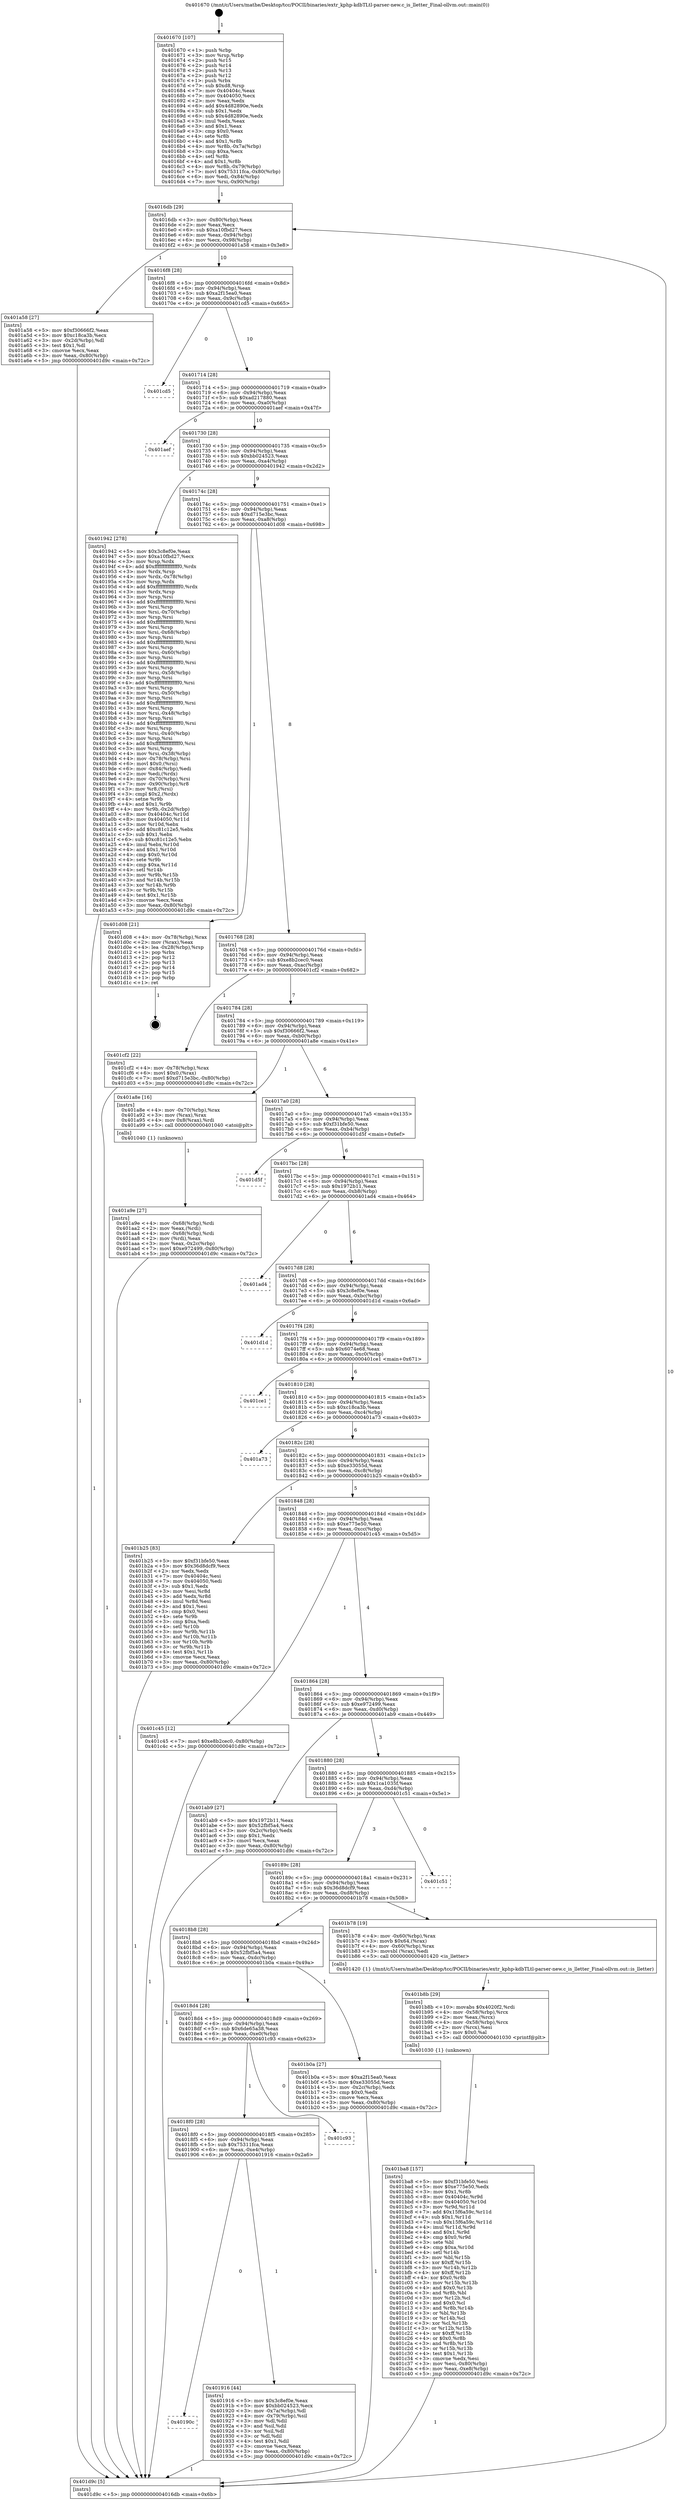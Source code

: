 digraph "0x401670" {
  label = "0x401670 (/mnt/c/Users/mathe/Desktop/tcc/POCII/binaries/extr_kphp-kdbTLtl-parser-new.c_is_lletter_Final-ollvm.out::main(0))"
  labelloc = "t"
  node[shape=record]

  Entry [label="",width=0.3,height=0.3,shape=circle,fillcolor=black,style=filled]
  "0x4016db" [label="{
     0x4016db [29]\l
     | [instrs]\l
     &nbsp;&nbsp;0x4016db \<+3\>: mov -0x80(%rbp),%eax\l
     &nbsp;&nbsp;0x4016de \<+2\>: mov %eax,%ecx\l
     &nbsp;&nbsp;0x4016e0 \<+6\>: sub $0xa10fbd27,%ecx\l
     &nbsp;&nbsp;0x4016e6 \<+6\>: mov %eax,-0x94(%rbp)\l
     &nbsp;&nbsp;0x4016ec \<+6\>: mov %ecx,-0x98(%rbp)\l
     &nbsp;&nbsp;0x4016f2 \<+6\>: je 0000000000401a58 \<main+0x3e8\>\l
  }"]
  "0x401a58" [label="{
     0x401a58 [27]\l
     | [instrs]\l
     &nbsp;&nbsp;0x401a58 \<+5\>: mov $0xf30666f2,%eax\l
     &nbsp;&nbsp;0x401a5d \<+5\>: mov $0xc18ca3b,%ecx\l
     &nbsp;&nbsp;0x401a62 \<+3\>: mov -0x2d(%rbp),%dl\l
     &nbsp;&nbsp;0x401a65 \<+3\>: test $0x1,%dl\l
     &nbsp;&nbsp;0x401a68 \<+3\>: cmovne %ecx,%eax\l
     &nbsp;&nbsp;0x401a6b \<+3\>: mov %eax,-0x80(%rbp)\l
     &nbsp;&nbsp;0x401a6e \<+5\>: jmp 0000000000401d9c \<main+0x72c\>\l
  }"]
  "0x4016f8" [label="{
     0x4016f8 [28]\l
     | [instrs]\l
     &nbsp;&nbsp;0x4016f8 \<+5\>: jmp 00000000004016fd \<main+0x8d\>\l
     &nbsp;&nbsp;0x4016fd \<+6\>: mov -0x94(%rbp),%eax\l
     &nbsp;&nbsp;0x401703 \<+5\>: sub $0xa2f15ea0,%eax\l
     &nbsp;&nbsp;0x401708 \<+6\>: mov %eax,-0x9c(%rbp)\l
     &nbsp;&nbsp;0x40170e \<+6\>: je 0000000000401cd5 \<main+0x665\>\l
  }"]
  Exit [label="",width=0.3,height=0.3,shape=circle,fillcolor=black,style=filled,peripheries=2]
  "0x401cd5" [label="{
     0x401cd5\l
  }", style=dashed]
  "0x401714" [label="{
     0x401714 [28]\l
     | [instrs]\l
     &nbsp;&nbsp;0x401714 \<+5\>: jmp 0000000000401719 \<main+0xa9\>\l
     &nbsp;&nbsp;0x401719 \<+6\>: mov -0x94(%rbp),%eax\l
     &nbsp;&nbsp;0x40171f \<+5\>: sub $0xad217880,%eax\l
     &nbsp;&nbsp;0x401724 \<+6\>: mov %eax,-0xa0(%rbp)\l
     &nbsp;&nbsp;0x40172a \<+6\>: je 0000000000401aef \<main+0x47f\>\l
  }"]
  "0x401ba8" [label="{
     0x401ba8 [157]\l
     | [instrs]\l
     &nbsp;&nbsp;0x401ba8 \<+5\>: mov $0xf31bfe50,%esi\l
     &nbsp;&nbsp;0x401bad \<+5\>: mov $0xe775e50,%edx\l
     &nbsp;&nbsp;0x401bb2 \<+3\>: mov $0x1,%r8b\l
     &nbsp;&nbsp;0x401bb5 \<+8\>: mov 0x40404c,%r9d\l
     &nbsp;&nbsp;0x401bbd \<+8\>: mov 0x404050,%r10d\l
     &nbsp;&nbsp;0x401bc5 \<+3\>: mov %r9d,%r11d\l
     &nbsp;&nbsp;0x401bc8 \<+7\>: add $0x15f6a59c,%r11d\l
     &nbsp;&nbsp;0x401bcf \<+4\>: sub $0x1,%r11d\l
     &nbsp;&nbsp;0x401bd3 \<+7\>: sub $0x15f6a59c,%r11d\l
     &nbsp;&nbsp;0x401bda \<+4\>: imul %r11d,%r9d\l
     &nbsp;&nbsp;0x401bde \<+4\>: and $0x1,%r9d\l
     &nbsp;&nbsp;0x401be2 \<+4\>: cmp $0x0,%r9d\l
     &nbsp;&nbsp;0x401be6 \<+3\>: sete %bl\l
     &nbsp;&nbsp;0x401be9 \<+4\>: cmp $0xa,%r10d\l
     &nbsp;&nbsp;0x401bed \<+4\>: setl %r14b\l
     &nbsp;&nbsp;0x401bf1 \<+3\>: mov %bl,%r15b\l
     &nbsp;&nbsp;0x401bf4 \<+4\>: xor $0xff,%r15b\l
     &nbsp;&nbsp;0x401bf8 \<+3\>: mov %r14b,%r12b\l
     &nbsp;&nbsp;0x401bfb \<+4\>: xor $0xff,%r12b\l
     &nbsp;&nbsp;0x401bff \<+4\>: xor $0x0,%r8b\l
     &nbsp;&nbsp;0x401c03 \<+3\>: mov %r15b,%r13b\l
     &nbsp;&nbsp;0x401c06 \<+4\>: and $0x0,%r13b\l
     &nbsp;&nbsp;0x401c0a \<+3\>: and %r8b,%bl\l
     &nbsp;&nbsp;0x401c0d \<+3\>: mov %r12b,%cl\l
     &nbsp;&nbsp;0x401c10 \<+3\>: and $0x0,%cl\l
     &nbsp;&nbsp;0x401c13 \<+3\>: and %r8b,%r14b\l
     &nbsp;&nbsp;0x401c16 \<+3\>: or %bl,%r13b\l
     &nbsp;&nbsp;0x401c19 \<+3\>: or %r14b,%cl\l
     &nbsp;&nbsp;0x401c1c \<+3\>: xor %cl,%r13b\l
     &nbsp;&nbsp;0x401c1f \<+3\>: or %r12b,%r15b\l
     &nbsp;&nbsp;0x401c22 \<+4\>: xor $0xff,%r15b\l
     &nbsp;&nbsp;0x401c26 \<+4\>: or $0x0,%r8b\l
     &nbsp;&nbsp;0x401c2a \<+3\>: and %r8b,%r15b\l
     &nbsp;&nbsp;0x401c2d \<+3\>: or %r15b,%r13b\l
     &nbsp;&nbsp;0x401c30 \<+4\>: test $0x1,%r13b\l
     &nbsp;&nbsp;0x401c34 \<+3\>: cmovne %edx,%esi\l
     &nbsp;&nbsp;0x401c37 \<+3\>: mov %esi,-0x80(%rbp)\l
     &nbsp;&nbsp;0x401c3a \<+6\>: mov %eax,-0xe8(%rbp)\l
     &nbsp;&nbsp;0x401c40 \<+5\>: jmp 0000000000401d9c \<main+0x72c\>\l
  }"]
  "0x401aef" [label="{
     0x401aef\l
  }", style=dashed]
  "0x401730" [label="{
     0x401730 [28]\l
     | [instrs]\l
     &nbsp;&nbsp;0x401730 \<+5\>: jmp 0000000000401735 \<main+0xc5\>\l
     &nbsp;&nbsp;0x401735 \<+6\>: mov -0x94(%rbp),%eax\l
     &nbsp;&nbsp;0x40173b \<+5\>: sub $0xbb024523,%eax\l
     &nbsp;&nbsp;0x401740 \<+6\>: mov %eax,-0xa4(%rbp)\l
     &nbsp;&nbsp;0x401746 \<+6\>: je 0000000000401942 \<main+0x2d2\>\l
  }"]
  "0x401b8b" [label="{
     0x401b8b [29]\l
     | [instrs]\l
     &nbsp;&nbsp;0x401b8b \<+10\>: movabs $0x4020f2,%rdi\l
     &nbsp;&nbsp;0x401b95 \<+4\>: mov -0x58(%rbp),%rcx\l
     &nbsp;&nbsp;0x401b99 \<+2\>: mov %eax,(%rcx)\l
     &nbsp;&nbsp;0x401b9b \<+4\>: mov -0x58(%rbp),%rcx\l
     &nbsp;&nbsp;0x401b9f \<+2\>: mov (%rcx),%esi\l
     &nbsp;&nbsp;0x401ba1 \<+2\>: mov $0x0,%al\l
     &nbsp;&nbsp;0x401ba3 \<+5\>: call 0000000000401030 \<printf@plt\>\l
     | [calls]\l
     &nbsp;&nbsp;0x401030 \{1\} (unknown)\l
  }"]
  "0x401942" [label="{
     0x401942 [278]\l
     | [instrs]\l
     &nbsp;&nbsp;0x401942 \<+5\>: mov $0x3c8ef0e,%eax\l
     &nbsp;&nbsp;0x401947 \<+5\>: mov $0xa10fbd27,%ecx\l
     &nbsp;&nbsp;0x40194c \<+3\>: mov %rsp,%rdx\l
     &nbsp;&nbsp;0x40194f \<+4\>: add $0xfffffffffffffff0,%rdx\l
     &nbsp;&nbsp;0x401953 \<+3\>: mov %rdx,%rsp\l
     &nbsp;&nbsp;0x401956 \<+4\>: mov %rdx,-0x78(%rbp)\l
     &nbsp;&nbsp;0x40195a \<+3\>: mov %rsp,%rdx\l
     &nbsp;&nbsp;0x40195d \<+4\>: add $0xfffffffffffffff0,%rdx\l
     &nbsp;&nbsp;0x401961 \<+3\>: mov %rdx,%rsp\l
     &nbsp;&nbsp;0x401964 \<+3\>: mov %rsp,%rsi\l
     &nbsp;&nbsp;0x401967 \<+4\>: add $0xfffffffffffffff0,%rsi\l
     &nbsp;&nbsp;0x40196b \<+3\>: mov %rsi,%rsp\l
     &nbsp;&nbsp;0x40196e \<+4\>: mov %rsi,-0x70(%rbp)\l
     &nbsp;&nbsp;0x401972 \<+3\>: mov %rsp,%rsi\l
     &nbsp;&nbsp;0x401975 \<+4\>: add $0xfffffffffffffff0,%rsi\l
     &nbsp;&nbsp;0x401979 \<+3\>: mov %rsi,%rsp\l
     &nbsp;&nbsp;0x40197c \<+4\>: mov %rsi,-0x68(%rbp)\l
     &nbsp;&nbsp;0x401980 \<+3\>: mov %rsp,%rsi\l
     &nbsp;&nbsp;0x401983 \<+4\>: add $0xfffffffffffffff0,%rsi\l
     &nbsp;&nbsp;0x401987 \<+3\>: mov %rsi,%rsp\l
     &nbsp;&nbsp;0x40198a \<+4\>: mov %rsi,-0x60(%rbp)\l
     &nbsp;&nbsp;0x40198e \<+3\>: mov %rsp,%rsi\l
     &nbsp;&nbsp;0x401991 \<+4\>: add $0xfffffffffffffff0,%rsi\l
     &nbsp;&nbsp;0x401995 \<+3\>: mov %rsi,%rsp\l
     &nbsp;&nbsp;0x401998 \<+4\>: mov %rsi,-0x58(%rbp)\l
     &nbsp;&nbsp;0x40199c \<+3\>: mov %rsp,%rsi\l
     &nbsp;&nbsp;0x40199f \<+4\>: add $0xfffffffffffffff0,%rsi\l
     &nbsp;&nbsp;0x4019a3 \<+3\>: mov %rsi,%rsp\l
     &nbsp;&nbsp;0x4019a6 \<+4\>: mov %rsi,-0x50(%rbp)\l
     &nbsp;&nbsp;0x4019aa \<+3\>: mov %rsp,%rsi\l
     &nbsp;&nbsp;0x4019ad \<+4\>: add $0xfffffffffffffff0,%rsi\l
     &nbsp;&nbsp;0x4019b1 \<+3\>: mov %rsi,%rsp\l
     &nbsp;&nbsp;0x4019b4 \<+4\>: mov %rsi,-0x48(%rbp)\l
     &nbsp;&nbsp;0x4019b8 \<+3\>: mov %rsp,%rsi\l
     &nbsp;&nbsp;0x4019bb \<+4\>: add $0xfffffffffffffff0,%rsi\l
     &nbsp;&nbsp;0x4019bf \<+3\>: mov %rsi,%rsp\l
     &nbsp;&nbsp;0x4019c2 \<+4\>: mov %rsi,-0x40(%rbp)\l
     &nbsp;&nbsp;0x4019c6 \<+3\>: mov %rsp,%rsi\l
     &nbsp;&nbsp;0x4019c9 \<+4\>: add $0xfffffffffffffff0,%rsi\l
     &nbsp;&nbsp;0x4019cd \<+3\>: mov %rsi,%rsp\l
     &nbsp;&nbsp;0x4019d0 \<+4\>: mov %rsi,-0x38(%rbp)\l
     &nbsp;&nbsp;0x4019d4 \<+4\>: mov -0x78(%rbp),%rsi\l
     &nbsp;&nbsp;0x4019d8 \<+6\>: movl $0x0,(%rsi)\l
     &nbsp;&nbsp;0x4019de \<+6\>: mov -0x84(%rbp),%edi\l
     &nbsp;&nbsp;0x4019e4 \<+2\>: mov %edi,(%rdx)\l
     &nbsp;&nbsp;0x4019e6 \<+4\>: mov -0x70(%rbp),%rsi\l
     &nbsp;&nbsp;0x4019ea \<+7\>: mov -0x90(%rbp),%r8\l
     &nbsp;&nbsp;0x4019f1 \<+3\>: mov %r8,(%rsi)\l
     &nbsp;&nbsp;0x4019f4 \<+3\>: cmpl $0x2,(%rdx)\l
     &nbsp;&nbsp;0x4019f7 \<+4\>: setne %r9b\l
     &nbsp;&nbsp;0x4019fb \<+4\>: and $0x1,%r9b\l
     &nbsp;&nbsp;0x4019ff \<+4\>: mov %r9b,-0x2d(%rbp)\l
     &nbsp;&nbsp;0x401a03 \<+8\>: mov 0x40404c,%r10d\l
     &nbsp;&nbsp;0x401a0b \<+8\>: mov 0x404050,%r11d\l
     &nbsp;&nbsp;0x401a13 \<+3\>: mov %r10d,%ebx\l
     &nbsp;&nbsp;0x401a16 \<+6\>: add $0xc81c12e5,%ebx\l
     &nbsp;&nbsp;0x401a1c \<+3\>: sub $0x1,%ebx\l
     &nbsp;&nbsp;0x401a1f \<+6\>: sub $0xc81c12e5,%ebx\l
     &nbsp;&nbsp;0x401a25 \<+4\>: imul %ebx,%r10d\l
     &nbsp;&nbsp;0x401a29 \<+4\>: and $0x1,%r10d\l
     &nbsp;&nbsp;0x401a2d \<+4\>: cmp $0x0,%r10d\l
     &nbsp;&nbsp;0x401a31 \<+4\>: sete %r9b\l
     &nbsp;&nbsp;0x401a35 \<+4\>: cmp $0xa,%r11d\l
     &nbsp;&nbsp;0x401a39 \<+4\>: setl %r14b\l
     &nbsp;&nbsp;0x401a3d \<+3\>: mov %r9b,%r15b\l
     &nbsp;&nbsp;0x401a40 \<+3\>: and %r14b,%r15b\l
     &nbsp;&nbsp;0x401a43 \<+3\>: xor %r14b,%r9b\l
     &nbsp;&nbsp;0x401a46 \<+3\>: or %r9b,%r15b\l
     &nbsp;&nbsp;0x401a49 \<+4\>: test $0x1,%r15b\l
     &nbsp;&nbsp;0x401a4d \<+3\>: cmovne %ecx,%eax\l
     &nbsp;&nbsp;0x401a50 \<+3\>: mov %eax,-0x80(%rbp)\l
     &nbsp;&nbsp;0x401a53 \<+5\>: jmp 0000000000401d9c \<main+0x72c\>\l
  }"]
  "0x40174c" [label="{
     0x40174c [28]\l
     | [instrs]\l
     &nbsp;&nbsp;0x40174c \<+5\>: jmp 0000000000401751 \<main+0xe1\>\l
     &nbsp;&nbsp;0x401751 \<+6\>: mov -0x94(%rbp),%eax\l
     &nbsp;&nbsp;0x401757 \<+5\>: sub $0xd715e3bc,%eax\l
     &nbsp;&nbsp;0x40175c \<+6\>: mov %eax,-0xa8(%rbp)\l
     &nbsp;&nbsp;0x401762 \<+6\>: je 0000000000401d08 \<main+0x698\>\l
  }"]
  "0x401a9e" [label="{
     0x401a9e [27]\l
     | [instrs]\l
     &nbsp;&nbsp;0x401a9e \<+4\>: mov -0x68(%rbp),%rdi\l
     &nbsp;&nbsp;0x401aa2 \<+2\>: mov %eax,(%rdi)\l
     &nbsp;&nbsp;0x401aa4 \<+4\>: mov -0x68(%rbp),%rdi\l
     &nbsp;&nbsp;0x401aa8 \<+2\>: mov (%rdi),%eax\l
     &nbsp;&nbsp;0x401aaa \<+3\>: mov %eax,-0x2c(%rbp)\l
     &nbsp;&nbsp;0x401aad \<+7\>: movl $0xe972499,-0x80(%rbp)\l
     &nbsp;&nbsp;0x401ab4 \<+5\>: jmp 0000000000401d9c \<main+0x72c\>\l
  }"]
  "0x401d08" [label="{
     0x401d08 [21]\l
     | [instrs]\l
     &nbsp;&nbsp;0x401d08 \<+4\>: mov -0x78(%rbp),%rax\l
     &nbsp;&nbsp;0x401d0c \<+2\>: mov (%rax),%eax\l
     &nbsp;&nbsp;0x401d0e \<+4\>: lea -0x28(%rbp),%rsp\l
     &nbsp;&nbsp;0x401d12 \<+1\>: pop %rbx\l
     &nbsp;&nbsp;0x401d13 \<+2\>: pop %r12\l
     &nbsp;&nbsp;0x401d15 \<+2\>: pop %r13\l
     &nbsp;&nbsp;0x401d17 \<+2\>: pop %r14\l
     &nbsp;&nbsp;0x401d19 \<+2\>: pop %r15\l
     &nbsp;&nbsp;0x401d1b \<+1\>: pop %rbp\l
     &nbsp;&nbsp;0x401d1c \<+1\>: ret\l
  }"]
  "0x401768" [label="{
     0x401768 [28]\l
     | [instrs]\l
     &nbsp;&nbsp;0x401768 \<+5\>: jmp 000000000040176d \<main+0xfd\>\l
     &nbsp;&nbsp;0x40176d \<+6\>: mov -0x94(%rbp),%eax\l
     &nbsp;&nbsp;0x401773 \<+5\>: sub $0xe8b2cec0,%eax\l
     &nbsp;&nbsp;0x401778 \<+6\>: mov %eax,-0xac(%rbp)\l
     &nbsp;&nbsp;0x40177e \<+6\>: je 0000000000401cf2 \<main+0x682\>\l
  }"]
  "0x401670" [label="{
     0x401670 [107]\l
     | [instrs]\l
     &nbsp;&nbsp;0x401670 \<+1\>: push %rbp\l
     &nbsp;&nbsp;0x401671 \<+3\>: mov %rsp,%rbp\l
     &nbsp;&nbsp;0x401674 \<+2\>: push %r15\l
     &nbsp;&nbsp;0x401676 \<+2\>: push %r14\l
     &nbsp;&nbsp;0x401678 \<+2\>: push %r13\l
     &nbsp;&nbsp;0x40167a \<+2\>: push %r12\l
     &nbsp;&nbsp;0x40167c \<+1\>: push %rbx\l
     &nbsp;&nbsp;0x40167d \<+7\>: sub $0xd8,%rsp\l
     &nbsp;&nbsp;0x401684 \<+7\>: mov 0x40404c,%eax\l
     &nbsp;&nbsp;0x40168b \<+7\>: mov 0x404050,%ecx\l
     &nbsp;&nbsp;0x401692 \<+2\>: mov %eax,%edx\l
     &nbsp;&nbsp;0x401694 \<+6\>: add $0x4d82890e,%edx\l
     &nbsp;&nbsp;0x40169a \<+3\>: sub $0x1,%edx\l
     &nbsp;&nbsp;0x40169d \<+6\>: sub $0x4d82890e,%edx\l
     &nbsp;&nbsp;0x4016a3 \<+3\>: imul %edx,%eax\l
     &nbsp;&nbsp;0x4016a6 \<+3\>: and $0x1,%eax\l
     &nbsp;&nbsp;0x4016a9 \<+3\>: cmp $0x0,%eax\l
     &nbsp;&nbsp;0x4016ac \<+4\>: sete %r8b\l
     &nbsp;&nbsp;0x4016b0 \<+4\>: and $0x1,%r8b\l
     &nbsp;&nbsp;0x4016b4 \<+4\>: mov %r8b,-0x7a(%rbp)\l
     &nbsp;&nbsp;0x4016b8 \<+3\>: cmp $0xa,%ecx\l
     &nbsp;&nbsp;0x4016bb \<+4\>: setl %r8b\l
     &nbsp;&nbsp;0x4016bf \<+4\>: and $0x1,%r8b\l
     &nbsp;&nbsp;0x4016c3 \<+4\>: mov %r8b,-0x79(%rbp)\l
     &nbsp;&nbsp;0x4016c7 \<+7\>: movl $0x75311fca,-0x80(%rbp)\l
     &nbsp;&nbsp;0x4016ce \<+6\>: mov %edi,-0x84(%rbp)\l
     &nbsp;&nbsp;0x4016d4 \<+7\>: mov %rsi,-0x90(%rbp)\l
  }"]
  "0x401cf2" [label="{
     0x401cf2 [22]\l
     | [instrs]\l
     &nbsp;&nbsp;0x401cf2 \<+4\>: mov -0x78(%rbp),%rax\l
     &nbsp;&nbsp;0x401cf6 \<+6\>: movl $0x0,(%rax)\l
     &nbsp;&nbsp;0x401cfc \<+7\>: movl $0xd715e3bc,-0x80(%rbp)\l
     &nbsp;&nbsp;0x401d03 \<+5\>: jmp 0000000000401d9c \<main+0x72c\>\l
  }"]
  "0x401784" [label="{
     0x401784 [28]\l
     | [instrs]\l
     &nbsp;&nbsp;0x401784 \<+5\>: jmp 0000000000401789 \<main+0x119\>\l
     &nbsp;&nbsp;0x401789 \<+6\>: mov -0x94(%rbp),%eax\l
     &nbsp;&nbsp;0x40178f \<+5\>: sub $0xf30666f2,%eax\l
     &nbsp;&nbsp;0x401794 \<+6\>: mov %eax,-0xb0(%rbp)\l
     &nbsp;&nbsp;0x40179a \<+6\>: je 0000000000401a8e \<main+0x41e\>\l
  }"]
  "0x401d9c" [label="{
     0x401d9c [5]\l
     | [instrs]\l
     &nbsp;&nbsp;0x401d9c \<+5\>: jmp 00000000004016db \<main+0x6b\>\l
  }"]
  "0x401a8e" [label="{
     0x401a8e [16]\l
     | [instrs]\l
     &nbsp;&nbsp;0x401a8e \<+4\>: mov -0x70(%rbp),%rax\l
     &nbsp;&nbsp;0x401a92 \<+3\>: mov (%rax),%rax\l
     &nbsp;&nbsp;0x401a95 \<+4\>: mov 0x8(%rax),%rdi\l
     &nbsp;&nbsp;0x401a99 \<+5\>: call 0000000000401040 \<atoi@plt\>\l
     | [calls]\l
     &nbsp;&nbsp;0x401040 \{1\} (unknown)\l
  }"]
  "0x4017a0" [label="{
     0x4017a0 [28]\l
     | [instrs]\l
     &nbsp;&nbsp;0x4017a0 \<+5\>: jmp 00000000004017a5 \<main+0x135\>\l
     &nbsp;&nbsp;0x4017a5 \<+6\>: mov -0x94(%rbp),%eax\l
     &nbsp;&nbsp;0x4017ab \<+5\>: sub $0xf31bfe50,%eax\l
     &nbsp;&nbsp;0x4017b0 \<+6\>: mov %eax,-0xb4(%rbp)\l
     &nbsp;&nbsp;0x4017b6 \<+6\>: je 0000000000401d5f \<main+0x6ef\>\l
  }"]
  "0x40190c" [label="{
     0x40190c\l
  }", style=dashed]
  "0x401d5f" [label="{
     0x401d5f\l
  }", style=dashed]
  "0x4017bc" [label="{
     0x4017bc [28]\l
     | [instrs]\l
     &nbsp;&nbsp;0x4017bc \<+5\>: jmp 00000000004017c1 \<main+0x151\>\l
     &nbsp;&nbsp;0x4017c1 \<+6\>: mov -0x94(%rbp),%eax\l
     &nbsp;&nbsp;0x4017c7 \<+5\>: sub $0x1972b11,%eax\l
     &nbsp;&nbsp;0x4017cc \<+6\>: mov %eax,-0xb8(%rbp)\l
     &nbsp;&nbsp;0x4017d2 \<+6\>: je 0000000000401ad4 \<main+0x464\>\l
  }"]
  "0x401916" [label="{
     0x401916 [44]\l
     | [instrs]\l
     &nbsp;&nbsp;0x401916 \<+5\>: mov $0x3c8ef0e,%eax\l
     &nbsp;&nbsp;0x40191b \<+5\>: mov $0xbb024523,%ecx\l
     &nbsp;&nbsp;0x401920 \<+3\>: mov -0x7a(%rbp),%dl\l
     &nbsp;&nbsp;0x401923 \<+4\>: mov -0x79(%rbp),%sil\l
     &nbsp;&nbsp;0x401927 \<+3\>: mov %dl,%dil\l
     &nbsp;&nbsp;0x40192a \<+3\>: and %sil,%dil\l
     &nbsp;&nbsp;0x40192d \<+3\>: xor %sil,%dl\l
     &nbsp;&nbsp;0x401930 \<+3\>: or %dl,%dil\l
     &nbsp;&nbsp;0x401933 \<+4\>: test $0x1,%dil\l
     &nbsp;&nbsp;0x401937 \<+3\>: cmovne %ecx,%eax\l
     &nbsp;&nbsp;0x40193a \<+3\>: mov %eax,-0x80(%rbp)\l
     &nbsp;&nbsp;0x40193d \<+5\>: jmp 0000000000401d9c \<main+0x72c\>\l
  }"]
  "0x401ad4" [label="{
     0x401ad4\l
  }", style=dashed]
  "0x4017d8" [label="{
     0x4017d8 [28]\l
     | [instrs]\l
     &nbsp;&nbsp;0x4017d8 \<+5\>: jmp 00000000004017dd \<main+0x16d\>\l
     &nbsp;&nbsp;0x4017dd \<+6\>: mov -0x94(%rbp),%eax\l
     &nbsp;&nbsp;0x4017e3 \<+5\>: sub $0x3c8ef0e,%eax\l
     &nbsp;&nbsp;0x4017e8 \<+6\>: mov %eax,-0xbc(%rbp)\l
     &nbsp;&nbsp;0x4017ee \<+6\>: je 0000000000401d1d \<main+0x6ad\>\l
  }"]
  "0x4018f0" [label="{
     0x4018f0 [28]\l
     | [instrs]\l
     &nbsp;&nbsp;0x4018f0 \<+5\>: jmp 00000000004018f5 \<main+0x285\>\l
     &nbsp;&nbsp;0x4018f5 \<+6\>: mov -0x94(%rbp),%eax\l
     &nbsp;&nbsp;0x4018fb \<+5\>: sub $0x75311fca,%eax\l
     &nbsp;&nbsp;0x401900 \<+6\>: mov %eax,-0xe4(%rbp)\l
     &nbsp;&nbsp;0x401906 \<+6\>: je 0000000000401916 \<main+0x2a6\>\l
  }"]
  "0x401d1d" [label="{
     0x401d1d\l
  }", style=dashed]
  "0x4017f4" [label="{
     0x4017f4 [28]\l
     | [instrs]\l
     &nbsp;&nbsp;0x4017f4 \<+5\>: jmp 00000000004017f9 \<main+0x189\>\l
     &nbsp;&nbsp;0x4017f9 \<+6\>: mov -0x94(%rbp),%eax\l
     &nbsp;&nbsp;0x4017ff \<+5\>: sub $0x6074e68,%eax\l
     &nbsp;&nbsp;0x401804 \<+6\>: mov %eax,-0xc0(%rbp)\l
     &nbsp;&nbsp;0x40180a \<+6\>: je 0000000000401ce1 \<main+0x671\>\l
  }"]
  "0x401c93" [label="{
     0x401c93\l
  }", style=dashed]
  "0x401ce1" [label="{
     0x401ce1\l
  }", style=dashed]
  "0x401810" [label="{
     0x401810 [28]\l
     | [instrs]\l
     &nbsp;&nbsp;0x401810 \<+5\>: jmp 0000000000401815 \<main+0x1a5\>\l
     &nbsp;&nbsp;0x401815 \<+6\>: mov -0x94(%rbp),%eax\l
     &nbsp;&nbsp;0x40181b \<+5\>: sub $0xc18ca3b,%eax\l
     &nbsp;&nbsp;0x401820 \<+6\>: mov %eax,-0xc4(%rbp)\l
     &nbsp;&nbsp;0x401826 \<+6\>: je 0000000000401a73 \<main+0x403\>\l
  }"]
  "0x4018d4" [label="{
     0x4018d4 [28]\l
     | [instrs]\l
     &nbsp;&nbsp;0x4018d4 \<+5\>: jmp 00000000004018d9 \<main+0x269\>\l
     &nbsp;&nbsp;0x4018d9 \<+6\>: mov -0x94(%rbp),%eax\l
     &nbsp;&nbsp;0x4018df \<+5\>: sub $0x6de65a38,%eax\l
     &nbsp;&nbsp;0x4018e4 \<+6\>: mov %eax,-0xe0(%rbp)\l
     &nbsp;&nbsp;0x4018ea \<+6\>: je 0000000000401c93 \<main+0x623\>\l
  }"]
  "0x401a73" [label="{
     0x401a73\l
  }", style=dashed]
  "0x40182c" [label="{
     0x40182c [28]\l
     | [instrs]\l
     &nbsp;&nbsp;0x40182c \<+5\>: jmp 0000000000401831 \<main+0x1c1\>\l
     &nbsp;&nbsp;0x401831 \<+6\>: mov -0x94(%rbp),%eax\l
     &nbsp;&nbsp;0x401837 \<+5\>: sub $0xe33055d,%eax\l
     &nbsp;&nbsp;0x40183c \<+6\>: mov %eax,-0xc8(%rbp)\l
     &nbsp;&nbsp;0x401842 \<+6\>: je 0000000000401b25 \<main+0x4b5\>\l
  }"]
  "0x401b0a" [label="{
     0x401b0a [27]\l
     | [instrs]\l
     &nbsp;&nbsp;0x401b0a \<+5\>: mov $0xa2f15ea0,%eax\l
     &nbsp;&nbsp;0x401b0f \<+5\>: mov $0xe33055d,%ecx\l
     &nbsp;&nbsp;0x401b14 \<+3\>: mov -0x2c(%rbp),%edx\l
     &nbsp;&nbsp;0x401b17 \<+3\>: cmp $0x0,%edx\l
     &nbsp;&nbsp;0x401b1a \<+3\>: cmove %ecx,%eax\l
     &nbsp;&nbsp;0x401b1d \<+3\>: mov %eax,-0x80(%rbp)\l
     &nbsp;&nbsp;0x401b20 \<+5\>: jmp 0000000000401d9c \<main+0x72c\>\l
  }"]
  "0x401b25" [label="{
     0x401b25 [83]\l
     | [instrs]\l
     &nbsp;&nbsp;0x401b25 \<+5\>: mov $0xf31bfe50,%eax\l
     &nbsp;&nbsp;0x401b2a \<+5\>: mov $0x36d8dcf9,%ecx\l
     &nbsp;&nbsp;0x401b2f \<+2\>: xor %edx,%edx\l
     &nbsp;&nbsp;0x401b31 \<+7\>: mov 0x40404c,%esi\l
     &nbsp;&nbsp;0x401b38 \<+7\>: mov 0x404050,%edi\l
     &nbsp;&nbsp;0x401b3f \<+3\>: sub $0x1,%edx\l
     &nbsp;&nbsp;0x401b42 \<+3\>: mov %esi,%r8d\l
     &nbsp;&nbsp;0x401b45 \<+3\>: add %edx,%r8d\l
     &nbsp;&nbsp;0x401b48 \<+4\>: imul %r8d,%esi\l
     &nbsp;&nbsp;0x401b4c \<+3\>: and $0x1,%esi\l
     &nbsp;&nbsp;0x401b4f \<+3\>: cmp $0x0,%esi\l
     &nbsp;&nbsp;0x401b52 \<+4\>: sete %r9b\l
     &nbsp;&nbsp;0x401b56 \<+3\>: cmp $0xa,%edi\l
     &nbsp;&nbsp;0x401b59 \<+4\>: setl %r10b\l
     &nbsp;&nbsp;0x401b5d \<+3\>: mov %r9b,%r11b\l
     &nbsp;&nbsp;0x401b60 \<+3\>: and %r10b,%r11b\l
     &nbsp;&nbsp;0x401b63 \<+3\>: xor %r10b,%r9b\l
     &nbsp;&nbsp;0x401b66 \<+3\>: or %r9b,%r11b\l
     &nbsp;&nbsp;0x401b69 \<+4\>: test $0x1,%r11b\l
     &nbsp;&nbsp;0x401b6d \<+3\>: cmovne %ecx,%eax\l
     &nbsp;&nbsp;0x401b70 \<+3\>: mov %eax,-0x80(%rbp)\l
     &nbsp;&nbsp;0x401b73 \<+5\>: jmp 0000000000401d9c \<main+0x72c\>\l
  }"]
  "0x401848" [label="{
     0x401848 [28]\l
     | [instrs]\l
     &nbsp;&nbsp;0x401848 \<+5\>: jmp 000000000040184d \<main+0x1dd\>\l
     &nbsp;&nbsp;0x40184d \<+6\>: mov -0x94(%rbp),%eax\l
     &nbsp;&nbsp;0x401853 \<+5\>: sub $0xe775e50,%eax\l
     &nbsp;&nbsp;0x401858 \<+6\>: mov %eax,-0xcc(%rbp)\l
     &nbsp;&nbsp;0x40185e \<+6\>: je 0000000000401c45 \<main+0x5d5\>\l
  }"]
  "0x4018b8" [label="{
     0x4018b8 [28]\l
     | [instrs]\l
     &nbsp;&nbsp;0x4018b8 \<+5\>: jmp 00000000004018bd \<main+0x24d\>\l
     &nbsp;&nbsp;0x4018bd \<+6\>: mov -0x94(%rbp),%eax\l
     &nbsp;&nbsp;0x4018c3 \<+5\>: sub $0x52fbf5a4,%eax\l
     &nbsp;&nbsp;0x4018c8 \<+6\>: mov %eax,-0xdc(%rbp)\l
     &nbsp;&nbsp;0x4018ce \<+6\>: je 0000000000401b0a \<main+0x49a\>\l
  }"]
  "0x401c45" [label="{
     0x401c45 [12]\l
     | [instrs]\l
     &nbsp;&nbsp;0x401c45 \<+7\>: movl $0xe8b2cec0,-0x80(%rbp)\l
     &nbsp;&nbsp;0x401c4c \<+5\>: jmp 0000000000401d9c \<main+0x72c\>\l
  }"]
  "0x401864" [label="{
     0x401864 [28]\l
     | [instrs]\l
     &nbsp;&nbsp;0x401864 \<+5\>: jmp 0000000000401869 \<main+0x1f9\>\l
     &nbsp;&nbsp;0x401869 \<+6\>: mov -0x94(%rbp),%eax\l
     &nbsp;&nbsp;0x40186f \<+5\>: sub $0xe972499,%eax\l
     &nbsp;&nbsp;0x401874 \<+6\>: mov %eax,-0xd0(%rbp)\l
     &nbsp;&nbsp;0x40187a \<+6\>: je 0000000000401ab9 \<main+0x449\>\l
  }"]
  "0x401b78" [label="{
     0x401b78 [19]\l
     | [instrs]\l
     &nbsp;&nbsp;0x401b78 \<+4\>: mov -0x60(%rbp),%rax\l
     &nbsp;&nbsp;0x401b7c \<+3\>: movb $0x64,(%rax)\l
     &nbsp;&nbsp;0x401b7f \<+4\>: mov -0x60(%rbp),%rax\l
     &nbsp;&nbsp;0x401b83 \<+3\>: movsbl (%rax),%edi\l
     &nbsp;&nbsp;0x401b86 \<+5\>: call 0000000000401420 \<is_lletter\>\l
     | [calls]\l
     &nbsp;&nbsp;0x401420 \{1\} (/mnt/c/Users/mathe/Desktop/tcc/POCII/binaries/extr_kphp-kdbTLtl-parser-new.c_is_lletter_Final-ollvm.out::is_lletter)\l
  }"]
  "0x401ab9" [label="{
     0x401ab9 [27]\l
     | [instrs]\l
     &nbsp;&nbsp;0x401ab9 \<+5\>: mov $0x1972b11,%eax\l
     &nbsp;&nbsp;0x401abe \<+5\>: mov $0x52fbf5a4,%ecx\l
     &nbsp;&nbsp;0x401ac3 \<+3\>: mov -0x2c(%rbp),%edx\l
     &nbsp;&nbsp;0x401ac6 \<+3\>: cmp $0x1,%edx\l
     &nbsp;&nbsp;0x401ac9 \<+3\>: cmovl %ecx,%eax\l
     &nbsp;&nbsp;0x401acc \<+3\>: mov %eax,-0x80(%rbp)\l
     &nbsp;&nbsp;0x401acf \<+5\>: jmp 0000000000401d9c \<main+0x72c\>\l
  }"]
  "0x401880" [label="{
     0x401880 [28]\l
     | [instrs]\l
     &nbsp;&nbsp;0x401880 \<+5\>: jmp 0000000000401885 \<main+0x215\>\l
     &nbsp;&nbsp;0x401885 \<+6\>: mov -0x94(%rbp),%eax\l
     &nbsp;&nbsp;0x40188b \<+5\>: sub $0x1ca1035f,%eax\l
     &nbsp;&nbsp;0x401890 \<+6\>: mov %eax,-0xd4(%rbp)\l
     &nbsp;&nbsp;0x401896 \<+6\>: je 0000000000401c51 \<main+0x5e1\>\l
  }"]
  "0x40189c" [label="{
     0x40189c [28]\l
     | [instrs]\l
     &nbsp;&nbsp;0x40189c \<+5\>: jmp 00000000004018a1 \<main+0x231\>\l
     &nbsp;&nbsp;0x4018a1 \<+6\>: mov -0x94(%rbp),%eax\l
     &nbsp;&nbsp;0x4018a7 \<+5\>: sub $0x36d8dcf9,%eax\l
     &nbsp;&nbsp;0x4018ac \<+6\>: mov %eax,-0xd8(%rbp)\l
     &nbsp;&nbsp;0x4018b2 \<+6\>: je 0000000000401b78 \<main+0x508\>\l
  }"]
  "0x401c51" [label="{
     0x401c51\l
  }", style=dashed]
  Entry -> "0x401670" [label=" 1"]
  "0x4016db" -> "0x401a58" [label=" 1"]
  "0x4016db" -> "0x4016f8" [label=" 10"]
  "0x401d08" -> Exit [label=" 1"]
  "0x4016f8" -> "0x401cd5" [label=" 0"]
  "0x4016f8" -> "0x401714" [label=" 10"]
  "0x401cf2" -> "0x401d9c" [label=" 1"]
  "0x401714" -> "0x401aef" [label=" 0"]
  "0x401714" -> "0x401730" [label=" 10"]
  "0x401c45" -> "0x401d9c" [label=" 1"]
  "0x401730" -> "0x401942" [label=" 1"]
  "0x401730" -> "0x40174c" [label=" 9"]
  "0x401ba8" -> "0x401d9c" [label=" 1"]
  "0x40174c" -> "0x401d08" [label=" 1"]
  "0x40174c" -> "0x401768" [label=" 8"]
  "0x401b8b" -> "0x401ba8" [label=" 1"]
  "0x401768" -> "0x401cf2" [label=" 1"]
  "0x401768" -> "0x401784" [label=" 7"]
  "0x401b25" -> "0x401d9c" [label=" 1"]
  "0x401784" -> "0x401a8e" [label=" 1"]
  "0x401784" -> "0x4017a0" [label=" 6"]
  "0x401b0a" -> "0x401d9c" [label=" 1"]
  "0x4017a0" -> "0x401d5f" [label=" 0"]
  "0x4017a0" -> "0x4017bc" [label=" 6"]
  "0x401ab9" -> "0x401d9c" [label=" 1"]
  "0x4017bc" -> "0x401ad4" [label=" 0"]
  "0x4017bc" -> "0x4017d8" [label=" 6"]
  "0x401a9e" -> "0x401d9c" [label=" 1"]
  "0x4017d8" -> "0x401d1d" [label=" 0"]
  "0x4017d8" -> "0x4017f4" [label=" 6"]
  "0x401a58" -> "0x401d9c" [label=" 1"]
  "0x4017f4" -> "0x401ce1" [label=" 0"]
  "0x4017f4" -> "0x401810" [label=" 6"]
  "0x401942" -> "0x401d9c" [label=" 1"]
  "0x401810" -> "0x401a73" [label=" 0"]
  "0x401810" -> "0x40182c" [label=" 6"]
  "0x401d9c" -> "0x4016db" [label=" 10"]
  "0x40182c" -> "0x401b25" [label=" 1"]
  "0x40182c" -> "0x401848" [label=" 5"]
  "0x401670" -> "0x4016db" [label=" 1"]
  "0x401848" -> "0x401c45" [label=" 1"]
  "0x401848" -> "0x401864" [label=" 4"]
  "0x4018f0" -> "0x40190c" [label=" 0"]
  "0x401864" -> "0x401ab9" [label=" 1"]
  "0x401864" -> "0x401880" [label=" 3"]
  "0x4018f0" -> "0x401916" [label=" 1"]
  "0x401880" -> "0x401c51" [label=" 0"]
  "0x401880" -> "0x40189c" [label=" 3"]
  "0x401a8e" -> "0x401a9e" [label=" 1"]
  "0x40189c" -> "0x401b78" [label=" 1"]
  "0x40189c" -> "0x4018b8" [label=" 2"]
  "0x401916" -> "0x401d9c" [label=" 1"]
  "0x4018b8" -> "0x401b0a" [label=" 1"]
  "0x4018b8" -> "0x4018d4" [label=" 1"]
  "0x401b78" -> "0x401b8b" [label=" 1"]
  "0x4018d4" -> "0x401c93" [label=" 0"]
  "0x4018d4" -> "0x4018f0" [label=" 1"]
}
